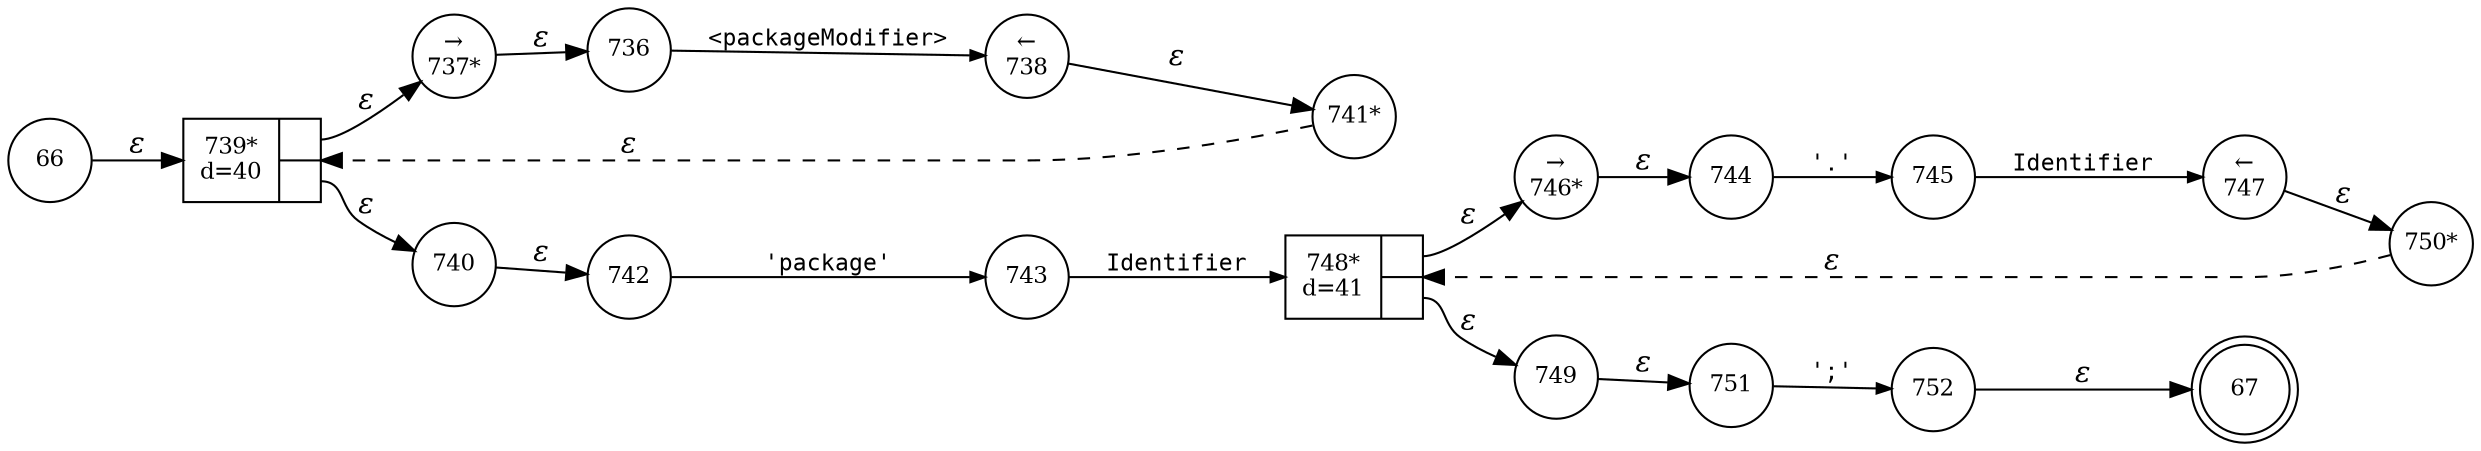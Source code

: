digraph ATN {
rankdir=LR;
s67[fontsize=11, label="67", shape=doublecircle, fixedsize=true, width=.6];
s736[fontsize=11,label="736", shape=circle, fixedsize=true, width=.55, peripheries=1];
s737[fontsize=11,label="&rarr;\n737*", shape=circle, fixedsize=true, width=.55, peripheries=1];
s66[fontsize=11,label="66", shape=circle, fixedsize=true, width=.55, peripheries=1];
s738[fontsize=11,label="&larr;\n738", shape=circle, fixedsize=true, width=.55, peripheries=1];
s739[fontsize=11,label="{739*\nd=40|{<p0>|<p1>}}", shape=record, fixedsize=false, peripheries=1];
s740[fontsize=11,label="740", shape=circle, fixedsize=true, width=.55, peripheries=1];
s741[fontsize=11,label="741*", shape=circle, fixedsize=true, width=.55, peripheries=1];
s742[fontsize=11,label="742", shape=circle, fixedsize=true, width=.55, peripheries=1];
s743[fontsize=11,label="743", shape=circle, fixedsize=true, width=.55, peripheries=1];
s744[fontsize=11,label="744", shape=circle, fixedsize=true, width=.55, peripheries=1];
s745[fontsize=11,label="745", shape=circle, fixedsize=true, width=.55, peripheries=1];
s746[fontsize=11,label="&rarr;\n746*", shape=circle, fixedsize=true, width=.55, peripheries=1];
s747[fontsize=11,label="&larr;\n747", shape=circle, fixedsize=true, width=.55, peripheries=1];
s748[fontsize=11,label="{748*\nd=41|{<p0>|<p1>}}", shape=record, fixedsize=false, peripheries=1];
s749[fontsize=11,label="749", shape=circle, fixedsize=true, width=.55, peripheries=1];
s750[fontsize=11,label="750*", shape=circle, fixedsize=true, width=.55, peripheries=1];
s751[fontsize=11,label="751", shape=circle, fixedsize=true, width=.55, peripheries=1];
s752[fontsize=11,label="752", shape=circle, fixedsize=true, width=.55, peripheries=1];
s66 -> s739 [fontname="Times-Italic", label="&epsilon;"];
s739:p0 -> s737 [fontname="Times-Italic", label="&epsilon;"];
s739:p1 -> s740 [fontname="Times-Italic", label="&epsilon;"];
s737 -> s736 [fontname="Times-Italic", label="&epsilon;"];
s740 -> s742 [fontname="Times-Italic", label="&epsilon;"];
s736 -> s738 [fontsize=11, fontname="Courier", arrowsize=.7, label = "<packageModifier>", arrowhead = normal];
s742 -> s743 [fontsize=11, fontname="Courier", arrowsize=.7, label = "'package'", arrowhead = normal];
s738 -> s741 [fontname="Times-Italic", label="&epsilon;"];
s743 -> s748 [fontsize=11, fontname="Courier", arrowsize=.7, label = "Identifier", arrowhead = normal];
s741 -> s739 [fontname="Times-Italic", label="&epsilon;", style="dashed"];
s748:p0 -> s746 [fontname="Times-Italic", label="&epsilon;"];
s748:p1 -> s749 [fontname="Times-Italic", label="&epsilon;"];
s746 -> s744 [fontname="Times-Italic", label="&epsilon;"];
s749 -> s751 [fontname="Times-Italic", label="&epsilon;"];
s744 -> s745 [fontsize=11, fontname="Courier", arrowsize=.7, label = "'.'", arrowhead = normal];
s751 -> s752 [fontsize=11, fontname="Courier", arrowsize=.7, label = "';'", arrowhead = normal];
s745 -> s747 [fontsize=11, fontname="Courier", arrowsize=.7, label = "Identifier", arrowhead = normal];
s752 -> s67 [fontname="Times-Italic", label="&epsilon;"];
s747 -> s750 [fontname="Times-Italic", label="&epsilon;"];
s750 -> s748 [fontname="Times-Italic", label="&epsilon;", style="dashed"];
}